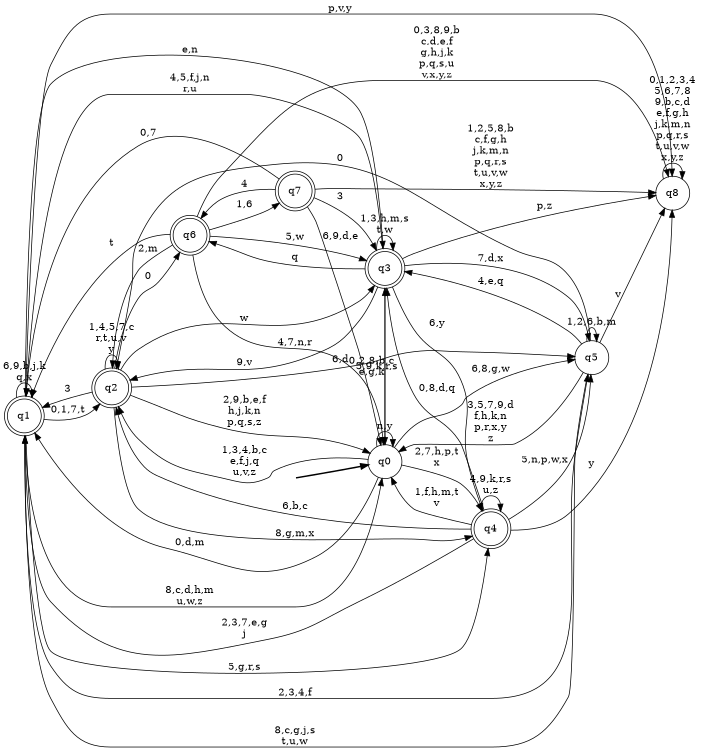 digraph BlueStar {
__start0 [style = invis, shape = none, label = "", width = 0, height = 0];

rankdir=LR;
size="8,5";

s0 [style="filled", color="black", fillcolor="white" shape="circle", label="q0"];
s1 [style="rounded,filled", color="black", fillcolor="white" shape="doublecircle", label="q1"];
s2 [style="rounded,filled", color="black", fillcolor="white" shape="doublecircle", label="q2"];
s3 [style="rounded,filled", color="black", fillcolor="white" shape="doublecircle", label="q3"];
s4 [style="rounded,filled", color="black", fillcolor="white" shape="doublecircle", label="q4"];
s5 [style="filled", color="black", fillcolor="white" shape="circle", label="q5"];
s6 [style="rounded,filled", color="black", fillcolor="white" shape="doublecircle", label="q6"];
s7 [style="rounded,filled", color="black", fillcolor="white" shape="doublecircle", label="q7"];
s8 [style="filled", color="black", fillcolor="white" shape="circle", label="q8"];
subgraph cluster_main { 
	graph [pad=".75", ranksep="0.15", nodesep="0.15"];
	 style=invis; 
	__start0 -> s0 [penwidth=2];
}
s0 -> s0 [label="n,y"];
s0 -> s1 [label="0,d,m"];
s0 -> s2 [label="1,3,4,b,c\ne,f,j,q\nu,v,z"];
s0 -> s3 [label="5,9,k,r,s"];
s0 -> s4 [label="2,7,h,p,t\nx"];
s0 -> s5 [label="6,8,g,w"];
s1 -> s0 [label="8,c,d,h,m\nu,w,z"];
s1 -> s1 [label="6,9,b,j,k\nq,x"];
s1 -> s2 [label="0,1,7,t"];
s1 -> s3 [label="e,n"];
s1 -> s4 [label="5,g,r,s"];
s1 -> s5 [label="2,3,4,f"];
s1 -> s8 [label="p,v,y"];
s2 -> s0 [label="2,9,b,e,f\nh,j,k,n\np,q,s,z"];
s2 -> s1 [label="3"];
s2 -> s2 [label="1,4,5,7,c\nr,t,u,v\ny"];
s2 -> s3 [label="w"];
s2 -> s4 [label="8,g,m,x"];
s2 -> s5 [label="6,d"];
s2 -> s6 [label="0"];
s3 -> s0 [label="0,2,8,b,c\ne,g,k"];
s3 -> s1 [label="4,5,f,j,n\nr,u"];
s3 -> s2 [label="9,v"];
s3 -> s3 [label="1,3,h,m,s\nt,w"];
s3 -> s4 [label="6,y"];
s3 -> s5 [label="7,d,x"];
s3 -> s6 [label="q"];
s3 -> s8 [label="p,z"];
s4 -> s0 [label="1,f,h,m,t\nv"];
s4 -> s1 [label="2,3,7,e,g\nj"];
s4 -> s2 [label="6,b,c"];
s4 -> s3 [label="0,8,d,q"];
s4 -> s4 [label="4,9,k,r,s\nu,z"];
s4 -> s5 [label="5,n,p,w,x"];
s4 -> s8 [label="y"];
s5 -> s0 [label="3,5,7,9,d\nf,h,k,n\np,r,x,y\nz"];
s5 -> s1 [label="8,c,g,j,s\nt,u,w"];
s5 -> s2 [label="0"];
s5 -> s3 [label="4,e,q"];
s5 -> s5 [label="1,2,6,b,m"];
s5 -> s8 [label="v"];
s6 -> s0 [label="4,7,n,r"];
s6 -> s1 [label="t"];
s6 -> s2 [label="2,m"];
s6 -> s3 [label="5,w"];
s6 -> s7 [label="1,6"];
s6 -> s8 [label="0,3,8,9,b\nc,d,e,f\ng,h,j,k\np,q,s,u\nv,x,y,z"];
s7 -> s0 [label="6,9,d,e"];
s7 -> s1 [label="0,7"];
s7 -> s3 [label="3"];
s7 -> s6 [label="4"];
s7 -> s8 [label="1,2,5,8,b\nc,f,g,h\nj,k,m,n\np,q,r,s\nt,u,v,w\nx,y,z"];
s8 -> s8 [label="0,1,2,3,4\n5,6,7,8\n9,b,c,d\ne,f,g,h\nj,k,m,n\np,q,r,s\nt,u,v,w\nx,y,z"];

}